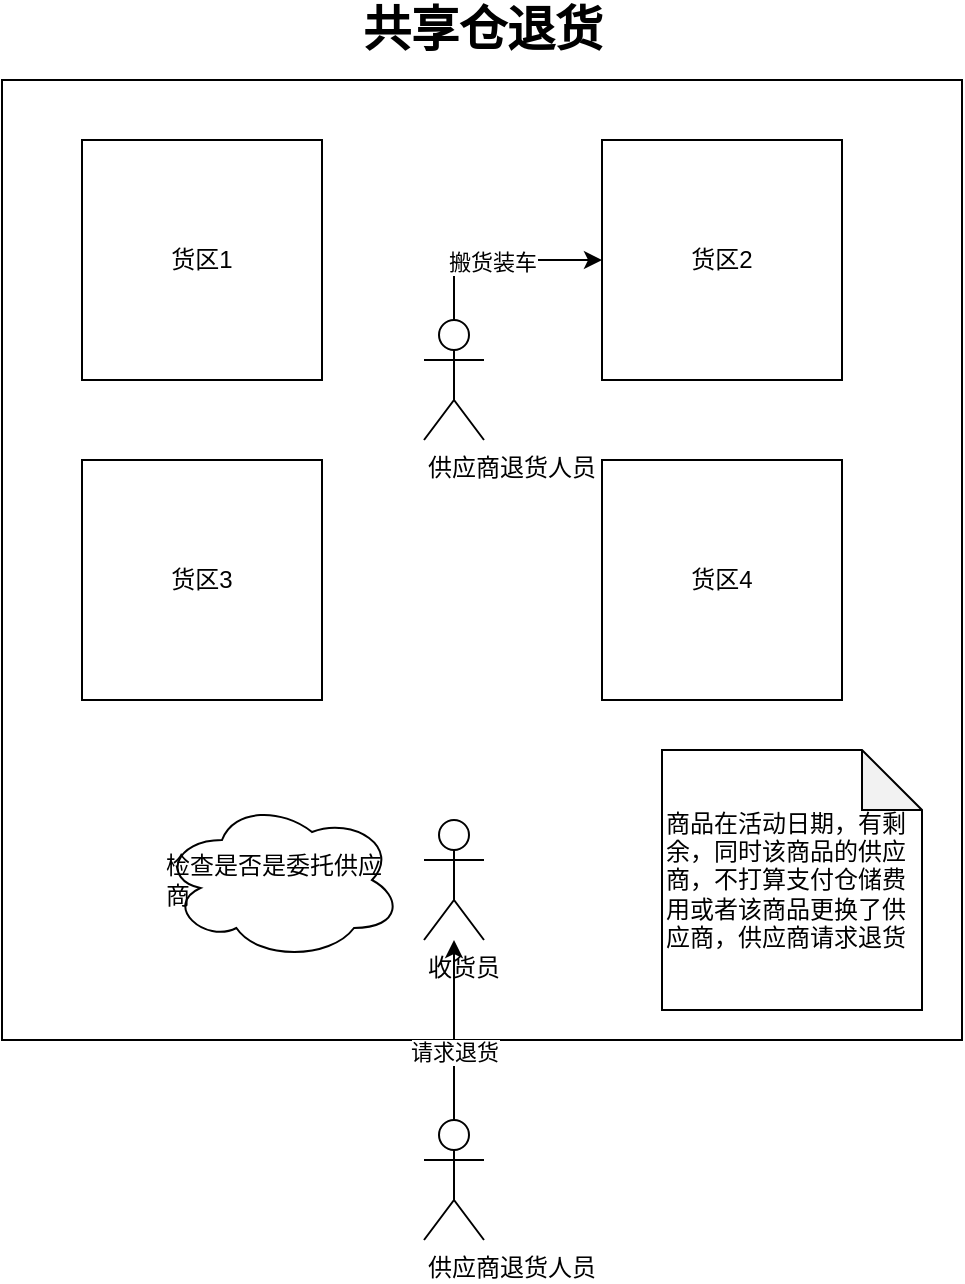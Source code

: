 <mxfile version="13.6.9" type="github">
  <diagram id="lDasjoGCI9Ge9XdN-ZiD" name="Page-1">
    <mxGraphModel dx="1422" dy="723" grid="1" gridSize="10" guides="1" tooltips="1" connect="1" arrows="1" fold="1" page="1" pageScale="1" pageWidth="1200" pageHeight="1920" math="0" shadow="0">
      <root>
        <mxCell id="0" />
        <mxCell id="1" parent="0" />
        <mxCell id="IL83YJGDvUaqYHIbA_YW-1" value="" style="whiteSpace=wrap;html=1;aspect=fixed;" vertex="1" parent="1">
          <mxGeometry x="120" y="80" width="480" height="480" as="geometry" />
        </mxCell>
        <mxCell id="IL83YJGDvUaqYHIbA_YW-2" value="货区1" style="whiteSpace=wrap;html=1;aspect=fixed;" vertex="1" parent="1">
          <mxGeometry x="160" y="110" width="120" height="120" as="geometry" />
        </mxCell>
        <mxCell id="IL83YJGDvUaqYHIbA_YW-4" value="共享仓退货" style="text;html=1;align=center;verticalAlign=middle;resizable=0;points=[];autosize=1;fontStyle=1;fontSize=24;" vertex="1" parent="1">
          <mxGeometry x="290" y="40" width="140" height="30" as="geometry" />
        </mxCell>
        <mxCell id="IL83YJGDvUaqYHIbA_YW-5" value="货区2" style="whiteSpace=wrap;html=1;aspect=fixed;" vertex="1" parent="1">
          <mxGeometry x="420" y="110" width="120" height="120" as="geometry" />
        </mxCell>
        <mxCell id="IL83YJGDvUaqYHIbA_YW-6" value="货区3" style="whiteSpace=wrap;html=1;aspect=fixed;" vertex="1" parent="1">
          <mxGeometry x="160" y="270" width="120" height="120" as="geometry" />
        </mxCell>
        <mxCell id="IL83YJGDvUaqYHIbA_YW-7" value="货区4" style="whiteSpace=wrap;html=1;aspect=fixed;" vertex="1" parent="1">
          <mxGeometry x="420" y="270" width="120" height="120" as="geometry" />
        </mxCell>
        <mxCell id="IL83YJGDvUaqYHIbA_YW-8" value="商品在活动日期，有剩余，同时该商品的供应商，不打算支付仓储费用或者该商品更换了供应商，供应商请求退货&lt;div&gt;&lt;/div&gt;" style="shape=note;whiteSpace=wrap;html=1;backgroundOutline=1;darkOpacity=0.05;align=left;labelPosition=center;verticalLabelPosition=middle;verticalAlign=middle;" vertex="1" parent="1">
          <mxGeometry x="450" y="415" width="130" height="130" as="geometry" />
        </mxCell>
        <mxCell id="IL83YJGDvUaqYHIbA_YW-13" style="edgeStyle=orthogonalEdgeStyle;rounded=0;orthogonalLoop=1;jettySize=auto;html=1;" edge="1" parent="1" source="IL83YJGDvUaqYHIbA_YW-9" target="IL83YJGDvUaqYHIbA_YW-10">
          <mxGeometry relative="1" as="geometry" />
        </mxCell>
        <mxCell id="IL83YJGDvUaqYHIbA_YW-14" value="请求退货" style="edgeLabel;html=1;align=center;verticalAlign=middle;resizable=0;points=[];" vertex="1" connectable="0" parent="IL83YJGDvUaqYHIbA_YW-13">
          <mxGeometry x="-0.244" relative="1" as="geometry">
            <mxPoint as="offset" />
          </mxGeometry>
        </mxCell>
        <mxCell id="IL83YJGDvUaqYHIbA_YW-9" value="供应商退货人员" style="shape=umlActor;verticalLabelPosition=bottom;verticalAlign=top;html=1;outlineConnect=0;align=left;" vertex="1" parent="1">
          <mxGeometry x="331" y="600" width="30" height="60" as="geometry" />
        </mxCell>
        <mxCell id="IL83YJGDvUaqYHIbA_YW-10" value="收货员" style="shape=umlActor;verticalLabelPosition=bottom;verticalAlign=top;html=1;outlineConnect=0;align=left;" vertex="1" parent="1">
          <mxGeometry x="331" y="450" width="30" height="60" as="geometry" />
        </mxCell>
        <mxCell id="IL83YJGDvUaqYHIbA_YW-15" value="检查是否是委托供应商" style="ellipse;shape=cloud;whiteSpace=wrap;html=1;align=left;" vertex="1" parent="1">
          <mxGeometry x="200" y="440" width="120" height="80" as="geometry" />
        </mxCell>
        <mxCell id="IL83YJGDvUaqYHIbA_YW-17" style="edgeStyle=orthogonalEdgeStyle;rounded=0;orthogonalLoop=1;jettySize=auto;html=1;" edge="1" parent="1" source="IL83YJGDvUaqYHIbA_YW-16" target="IL83YJGDvUaqYHIbA_YW-5">
          <mxGeometry relative="1" as="geometry">
            <Array as="points">
              <mxPoint x="346" y="170" />
            </Array>
          </mxGeometry>
        </mxCell>
        <mxCell id="IL83YJGDvUaqYHIbA_YW-18" value="搬货装车" style="edgeLabel;html=1;align=center;verticalAlign=middle;resizable=0;points=[];" vertex="1" connectable="0" parent="IL83YJGDvUaqYHIbA_YW-17">
          <mxGeometry x="-0.442" y="-19" relative="1" as="geometry">
            <mxPoint as="offset" />
          </mxGeometry>
        </mxCell>
        <mxCell id="IL83YJGDvUaqYHIbA_YW-16" value="供应商退货人员" style="shape=umlActor;verticalLabelPosition=bottom;verticalAlign=top;html=1;outlineConnect=0;align=left;" vertex="1" parent="1">
          <mxGeometry x="331" y="200" width="30" height="60" as="geometry" />
        </mxCell>
      </root>
    </mxGraphModel>
  </diagram>
</mxfile>
